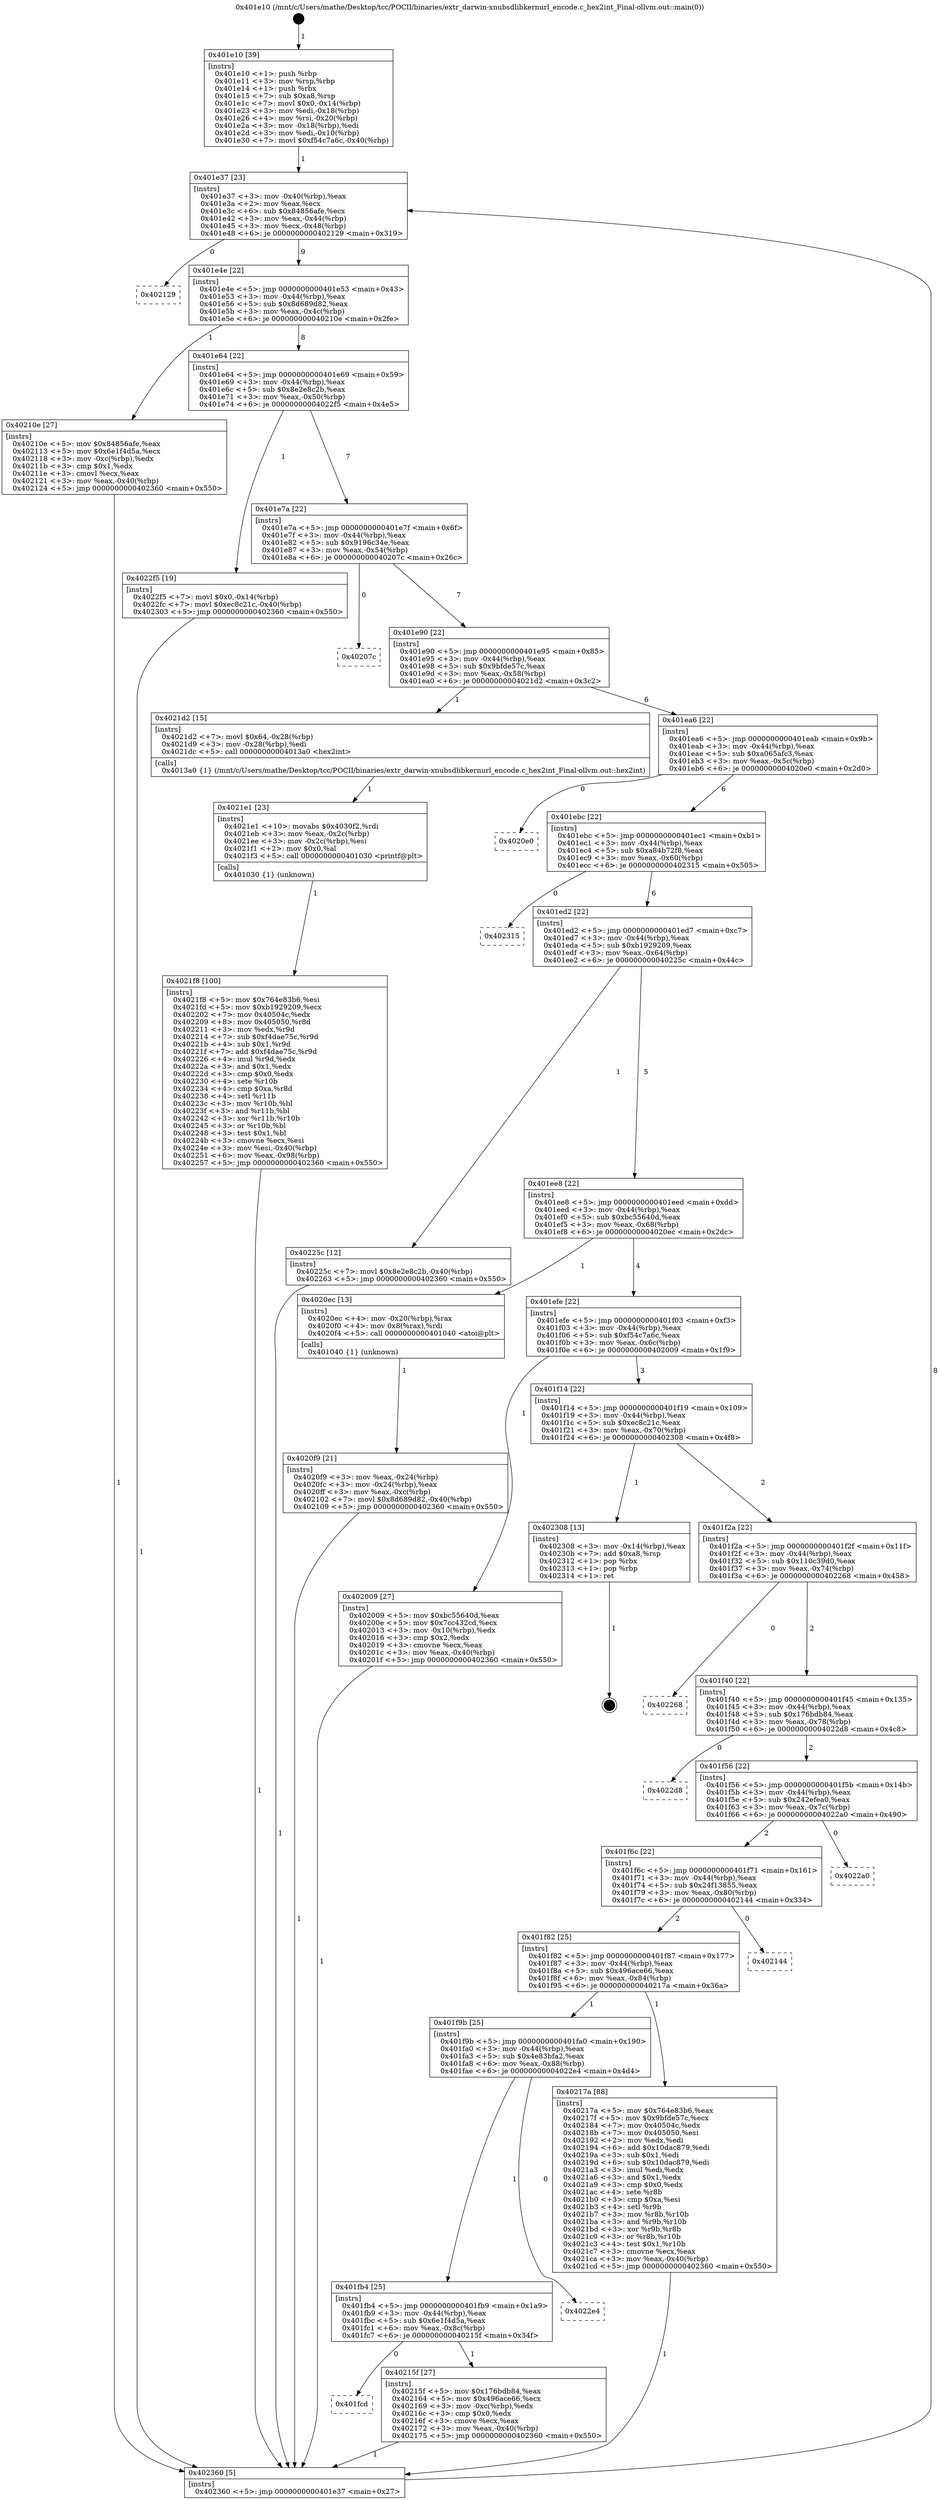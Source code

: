 digraph "0x401e10" {
  label = "0x401e10 (/mnt/c/Users/mathe/Desktop/tcc/POCII/binaries/extr_darwin-xnubsdlibkernurl_encode.c_hex2int_Final-ollvm.out::main(0))"
  labelloc = "t"
  node[shape=record]

  Entry [label="",width=0.3,height=0.3,shape=circle,fillcolor=black,style=filled]
  "0x401e37" [label="{
     0x401e37 [23]\l
     | [instrs]\l
     &nbsp;&nbsp;0x401e37 \<+3\>: mov -0x40(%rbp),%eax\l
     &nbsp;&nbsp;0x401e3a \<+2\>: mov %eax,%ecx\l
     &nbsp;&nbsp;0x401e3c \<+6\>: sub $0x84856afe,%ecx\l
     &nbsp;&nbsp;0x401e42 \<+3\>: mov %eax,-0x44(%rbp)\l
     &nbsp;&nbsp;0x401e45 \<+3\>: mov %ecx,-0x48(%rbp)\l
     &nbsp;&nbsp;0x401e48 \<+6\>: je 0000000000402129 \<main+0x319\>\l
  }"]
  "0x402129" [label="{
     0x402129\l
  }", style=dashed]
  "0x401e4e" [label="{
     0x401e4e [22]\l
     | [instrs]\l
     &nbsp;&nbsp;0x401e4e \<+5\>: jmp 0000000000401e53 \<main+0x43\>\l
     &nbsp;&nbsp;0x401e53 \<+3\>: mov -0x44(%rbp),%eax\l
     &nbsp;&nbsp;0x401e56 \<+5\>: sub $0x8d689d82,%eax\l
     &nbsp;&nbsp;0x401e5b \<+3\>: mov %eax,-0x4c(%rbp)\l
     &nbsp;&nbsp;0x401e5e \<+6\>: je 000000000040210e \<main+0x2fe\>\l
  }"]
  Exit [label="",width=0.3,height=0.3,shape=circle,fillcolor=black,style=filled,peripheries=2]
  "0x40210e" [label="{
     0x40210e [27]\l
     | [instrs]\l
     &nbsp;&nbsp;0x40210e \<+5\>: mov $0x84856afe,%eax\l
     &nbsp;&nbsp;0x402113 \<+5\>: mov $0x6e1f4d5a,%ecx\l
     &nbsp;&nbsp;0x402118 \<+3\>: mov -0xc(%rbp),%edx\l
     &nbsp;&nbsp;0x40211b \<+3\>: cmp $0x1,%edx\l
     &nbsp;&nbsp;0x40211e \<+3\>: cmovl %ecx,%eax\l
     &nbsp;&nbsp;0x402121 \<+3\>: mov %eax,-0x40(%rbp)\l
     &nbsp;&nbsp;0x402124 \<+5\>: jmp 0000000000402360 \<main+0x550\>\l
  }"]
  "0x401e64" [label="{
     0x401e64 [22]\l
     | [instrs]\l
     &nbsp;&nbsp;0x401e64 \<+5\>: jmp 0000000000401e69 \<main+0x59\>\l
     &nbsp;&nbsp;0x401e69 \<+3\>: mov -0x44(%rbp),%eax\l
     &nbsp;&nbsp;0x401e6c \<+5\>: sub $0x8e2e8c2b,%eax\l
     &nbsp;&nbsp;0x401e71 \<+3\>: mov %eax,-0x50(%rbp)\l
     &nbsp;&nbsp;0x401e74 \<+6\>: je 00000000004022f5 \<main+0x4e5\>\l
  }"]
  "0x4021f8" [label="{
     0x4021f8 [100]\l
     | [instrs]\l
     &nbsp;&nbsp;0x4021f8 \<+5\>: mov $0x764e83b6,%esi\l
     &nbsp;&nbsp;0x4021fd \<+5\>: mov $0xb1929209,%ecx\l
     &nbsp;&nbsp;0x402202 \<+7\>: mov 0x40504c,%edx\l
     &nbsp;&nbsp;0x402209 \<+8\>: mov 0x405050,%r8d\l
     &nbsp;&nbsp;0x402211 \<+3\>: mov %edx,%r9d\l
     &nbsp;&nbsp;0x402214 \<+7\>: sub $0xf4dae75c,%r9d\l
     &nbsp;&nbsp;0x40221b \<+4\>: sub $0x1,%r9d\l
     &nbsp;&nbsp;0x40221f \<+7\>: add $0xf4dae75c,%r9d\l
     &nbsp;&nbsp;0x402226 \<+4\>: imul %r9d,%edx\l
     &nbsp;&nbsp;0x40222a \<+3\>: and $0x1,%edx\l
     &nbsp;&nbsp;0x40222d \<+3\>: cmp $0x0,%edx\l
     &nbsp;&nbsp;0x402230 \<+4\>: sete %r10b\l
     &nbsp;&nbsp;0x402234 \<+4\>: cmp $0xa,%r8d\l
     &nbsp;&nbsp;0x402238 \<+4\>: setl %r11b\l
     &nbsp;&nbsp;0x40223c \<+3\>: mov %r10b,%bl\l
     &nbsp;&nbsp;0x40223f \<+3\>: and %r11b,%bl\l
     &nbsp;&nbsp;0x402242 \<+3\>: xor %r11b,%r10b\l
     &nbsp;&nbsp;0x402245 \<+3\>: or %r10b,%bl\l
     &nbsp;&nbsp;0x402248 \<+3\>: test $0x1,%bl\l
     &nbsp;&nbsp;0x40224b \<+3\>: cmovne %ecx,%esi\l
     &nbsp;&nbsp;0x40224e \<+3\>: mov %esi,-0x40(%rbp)\l
     &nbsp;&nbsp;0x402251 \<+6\>: mov %eax,-0x98(%rbp)\l
     &nbsp;&nbsp;0x402257 \<+5\>: jmp 0000000000402360 \<main+0x550\>\l
  }"]
  "0x4022f5" [label="{
     0x4022f5 [19]\l
     | [instrs]\l
     &nbsp;&nbsp;0x4022f5 \<+7\>: movl $0x0,-0x14(%rbp)\l
     &nbsp;&nbsp;0x4022fc \<+7\>: movl $0xec8c21c,-0x40(%rbp)\l
     &nbsp;&nbsp;0x402303 \<+5\>: jmp 0000000000402360 \<main+0x550\>\l
  }"]
  "0x401e7a" [label="{
     0x401e7a [22]\l
     | [instrs]\l
     &nbsp;&nbsp;0x401e7a \<+5\>: jmp 0000000000401e7f \<main+0x6f\>\l
     &nbsp;&nbsp;0x401e7f \<+3\>: mov -0x44(%rbp),%eax\l
     &nbsp;&nbsp;0x401e82 \<+5\>: sub $0x9196c34e,%eax\l
     &nbsp;&nbsp;0x401e87 \<+3\>: mov %eax,-0x54(%rbp)\l
     &nbsp;&nbsp;0x401e8a \<+6\>: je 000000000040207c \<main+0x26c\>\l
  }"]
  "0x4021e1" [label="{
     0x4021e1 [23]\l
     | [instrs]\l
     &nbsp;&nbsp;0x4021e1 \<+10\>: movabs $0x4030f2,%rdi\l
     &nbsp;&nbsp;0x4021eb \<+3\>: mov %eax,-0x2c(%rbp)\l
     &nbsp;&nbsp;0x4021ee \<+3\>: mov -0x2c(%rbp),%esi\l
     &nbsp;&nbsp;0x4021f1 \<+2\>: mov $0x0,%al\l
     &nbsp;&nbsp;0x4021f3 \<+5\>: call 0000000000401030 \<printf@plt\>\l
     | [calls]\l
     &nbsp;&nbsp;0x401030 \{1\} (unknown)\l
  }"]
  "0x40207c" [label="{
     0x40207c\l
  }", style=dashed]
  "0x401e90" [label="{
     0x401e90 [22]\l
     | [instrs]\l
     &nbsp;&nbsp;0x401e90 \<+5\>: jmp 0000000000401e95 \<main+0x85\>\l
     &nbsp;&nbsp;0x401e95 \<+3\>: mov -0x44(%rbp),%eax\l
     &nbsp;&nbsp;0x401e98 \<+5\>: sub $0x9bfde57c,%eax\l
     &nbsp;&nbsp;0x401e9d \<+3\>: mov %eax,-0x58(%rbp)\l
     &nbsp;&nbsp;0x401ea0 \<+6\>: je 00000000004021d2 \<main+0x3c2\>\l
  }"]
  "0x401fcd" [label="{
     0x401fcd\l
  }", style=dashed]
  "0x4021d2" [label="{
     0x4021d2 [15]\l
     | [instrs]\l
     &nbsp;&nbsp;0x4021d2 \<+7\>: movl $0x64,-0x28(%rbp)\l
     &nbsp;&nbsp;0x4021d9 \<+3\>: mov -0x28(%rbp),%edi\l
     &nbsp;&nbsp;0x4021dc \<+5\>: call 00000000004013a0 \<hex2int\>\l
     | [calls]\l
     &nbsp;&nbsp;0x4013a0 \{1\} (/mnt/c/Users/mathe/Desktop/tcc/POCII/binaries/extr_darwin-xnubsdlibkernurl_encode.c_hex2int_Final-ollvm.out::hex2int)\l
  }"]
  "0x401ea6" [label="{
     0x401ea6 [22]\l
     | [instrs]\l
     &nbsp;&nbsp;0x401ea6 \<+5\>: jmp 0000000000401eab \<main+0x9b\>\l
     &nbsp;&nbsp;0x401eab \<+3\>: mov -0x44(%rbp),%eax\l
     &nbsp;&nbsp;0x401eae \<+5\>: sub $0xa065afc3,%eax\l
     &nbsp;&nbsp;0x401eb3 \<+3\>: mov %eax,-0x5c(%rbp)\l
     &nbsp;&nbsp;0x401eb6 \<+6\>: je 00000000004020e0 \<main+0x2d0\>\l
  }"]
  "0x40215f" [label="{
     0x40215f [27]\l
     | [instrs]\l
     &nbsp;&nbsp;0x40215f \<+5\>: mov $0x176bdb84,%eax\l
     &nbsp;&nbsp;0x402164 \<+5\>: mov $0x496ace66,%ecx\l
     &nbsp;&nbsp;0x402169 \<+3\>: mov -0xc(%rbp),%edx\l
     &nbsp;&nbsp;0x40216c \<+3\>: cmp $0x0,%edx\l
     &nbsp;&nbsp;0x40216f \<+3\>: cmove %ecx,%eax\l
     &nbsp;&nbsp;0x402172 \<+3\>: mov %eax,-0x40(%rbp)\l
     &nbsp;&nbsp;0x402175 \<+5\>: jmp 0000000000402360 \<main+0x550\>\l
  }"]
  "0x4020e0" [label="{
     0x4020e0\l
  }", style=dashed]
  "0x401ebc" [label="{
     0x401ebc [22]\l
     | [instrs]\l
     &nbsp;&nbsp;0x401ebc \<+5\>: jmp 0000000000401ec1 \<main+0xb1\>\l
     &nbsp;&nbsp;0x401ec1 \<+3\>: mov -0x44(%rbp),%eax\l
     &nbsp;&nbsp;0x401ec4 \<+5\>: sub $0xa84b72f8,%eax\l
     &nbsp;&nbsp;0x401ec9 \<+3\>: mov %eax,-0x60(%rbp)\l
     &nbsp;&nbsp;0x401ecc \<+6\>: je 0000000000402315 \<main+0x505\>\l
  }"]
  "0x401fb4" [label="{
     0x401fb4 [25]\l
     | [instrs]\l
     &nbsp;&nbsp;0x401fb4 \<+5\>: jmp 0000000000401fb9 \<main+0x1a9\>\l
     &nbsp;&nbsp;0x401fb9 \<+3\>: mov -0x44(%rbp),%eax\l
     &nbsp;&nbsp;0x401fbc \<+5\>: sub $0x6e1f4d5a,%eax\l
     &nbsp;&nbsp;0x401fc1 \<+6\>: mov %eax,-0x8c(%rbp)\l
     &nbsp;&nbsp;0x401fc7 \<+6\>: je 000000000040215f \<main+0x34f\>\l
  }"]
  "0x402315" [label="{
     0x402315\l
  }", style=dashed]
  "0x401ed2" [label="{
     0x401ed2 [22]\l
     | [instrs]\l
     &nbsp;&nbsp;0x401ed2 \<+5\>: jmp 0000000000401ed7 \<main+0xc7\>\l
     &nbsp;&nbsp;0x401ed7 \<+3\>: mov -0x44(%rbp),%eax\l
     &nbsp;&nbsp;0x401eda \<+5\>: sub $0xb1929209,%eax\l
     &nbsp;&nbsp;0x401edf \<+3\>: mov %eax,-0x64(%rbp)\l
     &nbsp;&nbsp;0x401ee2 \<+6\>: je 000000000040225c \<main+0x44c\>\l
  }"]
  "0x4022e4" [label="{
     0x4022e4\l
  }", style=dashed]
  "0x40225c" [label="{
     0x40225c [12]\l
     | [instrs]\l
     &nbsp;&nbsp;0x40225c \<+7\>: movl $0x8e2e8c2b,-0x40(%rbp)\l
     &nbsp;&nbsp;0x402263 \<+5\>: jmp 0000000000402360 \<main+0x550\>\l
  }"]
  "0x401ee8" [label="{
     0x401ee8 [22]\l
     | [instrs]\l
     &nbsp;&nbsp;0x401ee8 \<+5\>: jmp 0000000000401eed \<main+0xdd\>\l
     &nbsp;&nbsp;0x401eed \<+3\>: mov -0x44(%rbp),%eax\l
     &nbsp;&nbsp;0x401ef0 \<+5\>: sub $0xbc55640d,%eax\l
     &nbsp;&nbsp;0x401ef5 \<+3\>: mov %eax,-0x68(%rbp)\l
     &nbsp;&nbsp;0x401ef8 \<+6\>: je 00000000004020ec \<main+0x2dc\>\l
  }"]
  "0x401f9b" [label="{
     0x401f9b [25]\l
     | [instrs]\l
     &nbsp;&nbsp;0x401f9b \<+5\>: jmp 0000000000401fa0 \<main+0x190\>\l
     &nbsp;&nbsp;0x401fa0 \<+3\>: mov -0x44(%rbp),%eax\l
     &nbsp;&nbsp;0x401fa3 \<+5\>: sub $0x4e83bfa2,%eax\l
     &nbsp;&nbsp;0x401fa8 \<+6\>: mov %eax,-0x88(%rbp)\l
     &nbsp;&nbsp;0x401fae \<+6\>: je 00000000004022e4 \<main+0x4d4\>\l
  }"]
  "0x4020ec" [label="{
     0x4020ec [13]\l
     | [instrs]\l
     &nbsp;&nbsp;0x4020ec \<+4\>: mov -0x20(%rbp),%rax\l
     &nbsp;&nbsp;0x4020f0 \<+4\>: mov 0x8(%rax),%rdi\l
     &nbsp;&nbsp;0x4020f4 \<+5\>: call 0000000000401040 \<atoi@plt\>\l
     | [calls]\l
     &nbsp;&nbsp;0x401040 \{1\} (unknown)\l
  }"]
  "0x401efe" [label="{
     0x401efe [22]\l
     | [instrs]\l
     &nbsp;&nbsp;0x401efe \<+5\>: jmp 0000000000401f03 \<main+0xf3\>\l
     &nbsp;&nbsp;0x401f03 \<+3\>: mov -0x44(%rbp),%eax\l
     &nbsp;&nbsp;0x401f06 \<+5\>: sub $0xf54c7a6c,%eax\l
     &nbsp;&nbsp;0x401f0b \<+3\>: mov %eax,-0x6c(%rbp)\l
     &nbsp;&nbsp;0x401f0e \<+6\>: je 0000000000402009 \<main+0x1f9\>\l
  }"]
  "0x40217a" [label="{
     0x40217a [88]\l
     | [instrs]\l
     &nbsp;&nbsp;0x40217a \<+5\>: mov $0x764e83b6,%eax\l
     &nbsp;&nbsp;0x40217f \<+5\>: mov $0x9bfde57c,%ecx\l
     &nbsp;&nbsp;0x402184 \<+7\>: mov 0x40504c,%edx\l
     &nbsp;&nbsp;0x40218b \<+7\>: mov 0x405050,%esi\l
     &nbsp;&nbsp;0x402192 \<+2\>: mov %edx,%edi\l
     &nbsp;&nbsp;0x402194 \<+6\>: add $0x10dac879,%edi\l
     &nbsp;&nbsp;0x40219a \<+3\>: sub $0x1,%edi\l
     &nbsp;&nbsp;0x40219d \<+6\>: sub $0x10dac879,%edi\l
     &nbsp;&nbsp;0x4021a3 \<+3\>: imul %edi,%edx\l
     &nbsp;&nbsp;0x4021a6 \<+3\>: and $0x1,%edx\l
     &nbsp;&nbsp;0x4021a9 \<+3\>: cmp $0x0,%edx\l
     &nbsp;&nbsp;0x4021ac \<+4\>: sete %r8b\l
     &nbsp;&nbsp;0x4021b0 \<+3\>: cmp $0xa,%esi\l
     &nbsp;&nbsp;0x4021b3 \<+4\>: setl %r9b\l
     &nbsp;&nbsp;0x4021b7 \<+3\>: mov %r8b,%r10b\l
     &nbsp;&nbsp;0x4021ba \<+3\>: and %r9b,%r10b\l
     &nbsp;&nbsp;0x4021bd \<+3\>: xor %r9b,%r8b\l
     &nbsp;&nbsp;0x4021c0 \<+3\>: or %r8b,%r10b\l
     &nbsp;&nbsp;0x4021c3 \<+4\>: test $0x1,%r10b\l
     &nbsp;&nbsp;0x4021c7 \<+3\>: cmovne %ecx,%eax\l
     &nbsp;&nbsp;0x4021ca \<+3\>: mov %eax,-0x40(%rbp)\l
     &nbsp;&nbsp;0x4021cd \<+5\>: jmp 0000000000402360 \<main+0x550\>\l
  }"]
  "0x402009" [label="{
     0x402009 [27]\l
     | [instrs]\l
     &nbsp;&nbsp;0x402009 \<+5\>: mov $0xbc55640d,%eax\l
     &nbsp;&nbsp;0x40200e \<+5\>: mov $0x7cc432cd,%ecx\l
     &nbsp;&nbsp;0x402013 \<+3\>: mov -0x10(%rbp),%edx\l
     &nbsp;&nbsp;0x402016 \<+3\>: cmp $0x2,%edx\l
     &nbsp;&nbsp;0x402019 \<+3\>: cmovne %ecx,%eax\l
     &nbsp;&nbsp;0x40201c \<+3\>: mov %eax,-0x40(%rbp)\l
     &nbsp;&nbsp;0x40201f \<+5\>: jmp 0000000000402360 \<main+0x550\>\l
  }"]
  "0x401f14" [label="{
     0x401f14 [22]\l
     | [instrs]\l
     &nbsp;&nbsp;0x401f14 \<+5\>: jmp 0000000000401f19 \<main+0x109\>\l
     &nbsp;&nbsp;0x401f19 \<+3\>: mov -0x44(%rbp),%eax\l
     &nbsp;&nbsp;0x401f1c \<+5\>: sub $0xec8c21c,%eax\l
     &nbsp;&nbsp;0x401f21 \<+3\>: mov %eax,-0x70(%rbp)\l
     &nbsp;&nbsp;0x401f24 \<+6\>: je 0000000000402308 \<main+0x4f8\>\l
  }"]
  "0x402360" [label="{
     0x402360 [5]\l
     | [instrs]\l
     &nbsp;&nbsp;0x402360 \<+5\>: jmp 0000000000401e37 \<main+0x27\>\l
  }"]
  "0x401e10" [label="{
     0x401e10 [39]\l
     | [instrs]\l
     &nbsp;&nbsp;0x401e10 \<+1\>: push %rbp\l
     &nbsp;&nbsp;0x401e11 \<+3\>: mov %rsp,%rbp\l
     &nbsp;&nbsp;0x401e14 \<+1\>: push %rbx\l
     &nbsp;&nbsp;0x401e15 \<+7\>: sub $0xa8,%rsp\l
     &nbsp;&nbsp;0x401e1c \<+7\>: movl $0x0,-0x14(%rbp)\l
     &nbsp;&nbsp;0x401e23 \<+3\>: mov %edi,-0x18(%rbp)\l
     &nbsp;&nbsp;0x401e26 \<+4\>: mov %rsi,-0x20(%rbp)\l
     &nbsp;&nbsp;0x401e2a \<+3\>: mov -0x18(%rbp),%edi\l
     &nbsp;&nbsp;0x401e2d \<+3\>: mov %edi,-0x10(%rbp)\l
     &nbsp;&nbsp;0x401e30 \<+7\>: movl $0xf54c7a6c,-0x40(%rbp)\l
  }"]
  "0x4020f9" [label="{
     0x4020f9 [21]\l
     | [instrs]\l
     &nbsp;&nbsp;0x4020f9 \<+3\>: mov %eax,-0x24(%rbp)\l
     &nbsp;&nbsp;0x4020fc \<+3\>: mov -0x24(%rbp),%eax\l
     &nbsp;&nbsp;0x4020ff \<+3\>: mov %eax,-0xc(%rbp)\l
     &nbsp;&nbsp;0x402102 \<+7\>: movl $0x8d689d82,-0x40(%rbp)\l
     &nbsp;&nbsp;0x402109 \<+5\>: jmp 0000000000402360 \<main+0x550\>\l
  }"]
  "0x401f82" [label="{
     0x401f82 [25]\l
     | [instrs]\l
     &nbsp;&nbsp;0x401f82 \<+5\>: jmp 0000000000401f87 \<main+0x177\>\l
     &nbsp;&nbsp;0x401f87 \<+3\>: mov -0x44(%rbp),%eax\l
     &nbsp;&nbsp;0x401f8a \<+5\>: sub $0x496ace66,%eax\l
     &nbsp;&nbsp;0x401f8f \<+6\>: mov %eax,-0x84(%rbp)\l
     &nbsp;&nbsp;0x401f95 \<+6\>: je 000000000040217a \<main+0x36a\>\l
  }"]
  "0x402308" [label="{
     0x402308 [13]\l
     | [instrs]\l
     &nbsp;&nbsp;0x402308 \<+3\>: mov -0x14(%rbp),%eax\l
     &nbsp;&nbsp;0x40230b \<+7\>: add $0xa8,%rsp\l
     &nbsp;&nbsp;0x402312 \<+1\>: pop %rbx\l
     &nbsp;&nbsp;0x402313 \<+1\>: pop %rbp\l
     &nbsp;&nbsp;0x402314 \<+1\>: ret\l
  }"]
  "0x401f2a" [label="{
     0x401f2a [22]\l
     | [instrs]\l
     &nbsp;&nbsp;0x401f2a \<+5\>: jmp 0000000000401f2f \<main+0x11f\>\l
     &nbsp;&nbsp;0x401f2f \<+3\>: mov -0x44(%rbp),%eax\l
     &nbsp;&nbsp;0x401f32 \<+5\>: sub $0x110c39d0,%eax\l
     &nbsp;&nbsp;0x401f37 \<+3\>: mov %eax,-0x74(%rbp)\l
     &nbsp;&nbsp;0x401f3a \<+6\>: je 0000000000402268 \<main+0x458\>\l
  }"]
  "0x402144" [label="{
     0x402144\l
  }", style=dashed]
  "0x402268" [label="{
     0x402268\l
  }", style=dashed]
  "0x401f40" [label="{
     0x401f40 [22]\l
     | [instrs]\l
     &nbsp;&nbsp;0x401f40 \<+5\>: jmp 0000000000401f45 \<main+0x135\>\l
     &nbsp;&nbsp;0x401f45 \<+3\>: mov -0x44(%rbp),%eax\l
     &nbsp;&nbsp;0x401f48 \<+5\>: sub $0x176bdb84,%eax\l
     &nbsp;&nbsp;0x401f4d \<+3\>: mov %eax,-0x78(%rbp)\l
     &nbsp;&nbsp;0x401f50 \<+6\>: je 00000000004022d8 \<main+0x4c8\>\l
  }"]
  "0x401f6c" [label="{
     0x401f6c [22]\l
     | [instrs]\l
     &nbsp;&nbsp;0x401f6c \<+5\>: jmp 0000000000401f71 \<main+0x161\>\l
     &nbsp;&nbsp;0x401f71 \<+3\>: mov -0x44(%rbp),%eax\l
     &nbsp;&nbsp;0x401f74 \<+5\>: sub $0x24f13855,%eax\l
     &nbsp;&nbsp;0x401f79 \<+3\>: mov %eax,-0x80(%rbp)\l
     &nbsp;&nbsp;0x401f7c \<+6\>: je 0000000000402144 \<main+0x334\>\l
  }"]
  "0x4022d8" [label="{
     0x4022d8\l
  }", style=dashed]
  "0x401f56" [label="{
     0x401f56 [22]\l
     | [instrs]\l
     &nbsp;&nbsp;0x401f56 \<+5\>: jmp 0000000000401f5b \<main+0x14b\>\l
     &nbsp;&nbsp;0x401f5b \<+3\>: mov -0x44(%rbp),%eax\l
     &nbsp;&nbsp;0x401f5e \<+5\>: sub $0x242efea0,%eax\l
     &nbsp;&nbsp;0x401f63 \<+3\>: mov %eax,-0x7c(%rbp)\l
     &nbsp;&nbsp;0x401f66 \<+6\>: je 00000000004022a0 \<main+0x490\>\l
  }"]
  "0x4022a0" [label="{
     0x4022a0\l
  }", style=dashed]
  Entry -> "0x401e10" [label=" 1"]
  "0x401e37" -> "0x402129" [label=" 0"]
  "0x401e37" -> "0x401e4e" [label=" 9"]
  "0x402308" -> Exit [label=" 1"]
  "0x401e4e" -> "0x40210e" [label=" 1"]
  "0x401e4e" -> "0x401e64" [label=" 8"]
  "0x4022f5" -> "0x402360" [label=" 1"]
  "0x401e64" -> "0x4022f5" [label=" 1"]
  "0x401e64" -> "0x401e7a" [label=" 7"]
  "0x40225c" -> "0x402360" [label=" 1"]
  "0x401e7a" -> "0x40207c" [label=" 0"]
  "0x401e7a" -> "0x401e90" [label=" 7"]
  "0x4021f8" -> "0x402360" [label=" 1"]
  "0x401e90" -> "0x4021d2" [label=" 1"]
  "0x401e90" -> "0x401ea6" [label=" 6"]
  "0x4021e1" -> "0x4021f8" [label=" 1"]
  "0x401ea6" -> "0x4020e0" [label=" 0"]
  "0x401ea6" -> "0x401ebc" [label=" 6"]
  "0x4021d2" -> "0x4021e1" [label=" 1"]
  "0x401ebc" -> "0x402315" [label=" 0"]
  "0x401ebc" -> "0x401ed2" [label=" 6"]
  "0x40215f" -> "0x402360" [label=" 1"]
  "0x401ed2" -> "0x40225c" [label=" 1"]
  "0x401ed2" -> "0x401ee8" [label=" 5"]
  "0x401fb4" -> "0x401fcd" [label=" 0"]
  "0x401ee8" -> "0x4020ec" [label=" 1"]
  "0x401ee8" -> "0x401efe" [label=" 4"]
  "0x40217a" -> "0x402360" [label=" 1"]
  "0x401efe" -> "0x402009" [label=" 1"]
  "0x401efe" -> "0x401f14" [label=" 3"]
  "0x402009" -> "0x402360" [label=" 1"]
  "0x401e10" -> "0x401e37" [label=" 1"]
  "0x402360" -> "0x401e37" [label=" 8"]
  "0x4020ec" -> "0x4020f9" [label=" 1"]
  "0x4020f9" -> "0x402360" [label=" 1"]
  "0x40210e" -> "0x402360" [label=" 1"]
  "0x401f9b" -> "0x401fb4" [label=" 1"]
  "0x401f14" -> "0x402308" [label=" 1"]
  "0x401f14" -> "0x401f2a" [label=" 2"]
  "0x401fb4" -> "0x40215f" [label=" 1"]
  "0x401f2a" -> "0x402268" [label=" 0"]
  "0x401f2a" -> "0x401f40" [label=" 2"]
  "0x401f82" -> "0x401f9b" [label=" 1"]
  "0x401f40" -> "0x4022d8" [label=" 0"]
  "0x401f40" -> "0x401f56" [label=" 2"]
  "0x401f9b" -> "0x4022e4" [label=" 0"]
  "0x401f56" -> "0x4022a0" [label=" 0"]
  "0x401f56" -> "0x401f6c" [label=" 2"]
  "0x401f82" -> "0x40217a" [label=" 1"]
  "0x401f6c" -> "0x402144" [label=" 0"]
  "0x401f6c" -> "0x401f82" [label=" 2"]
}
